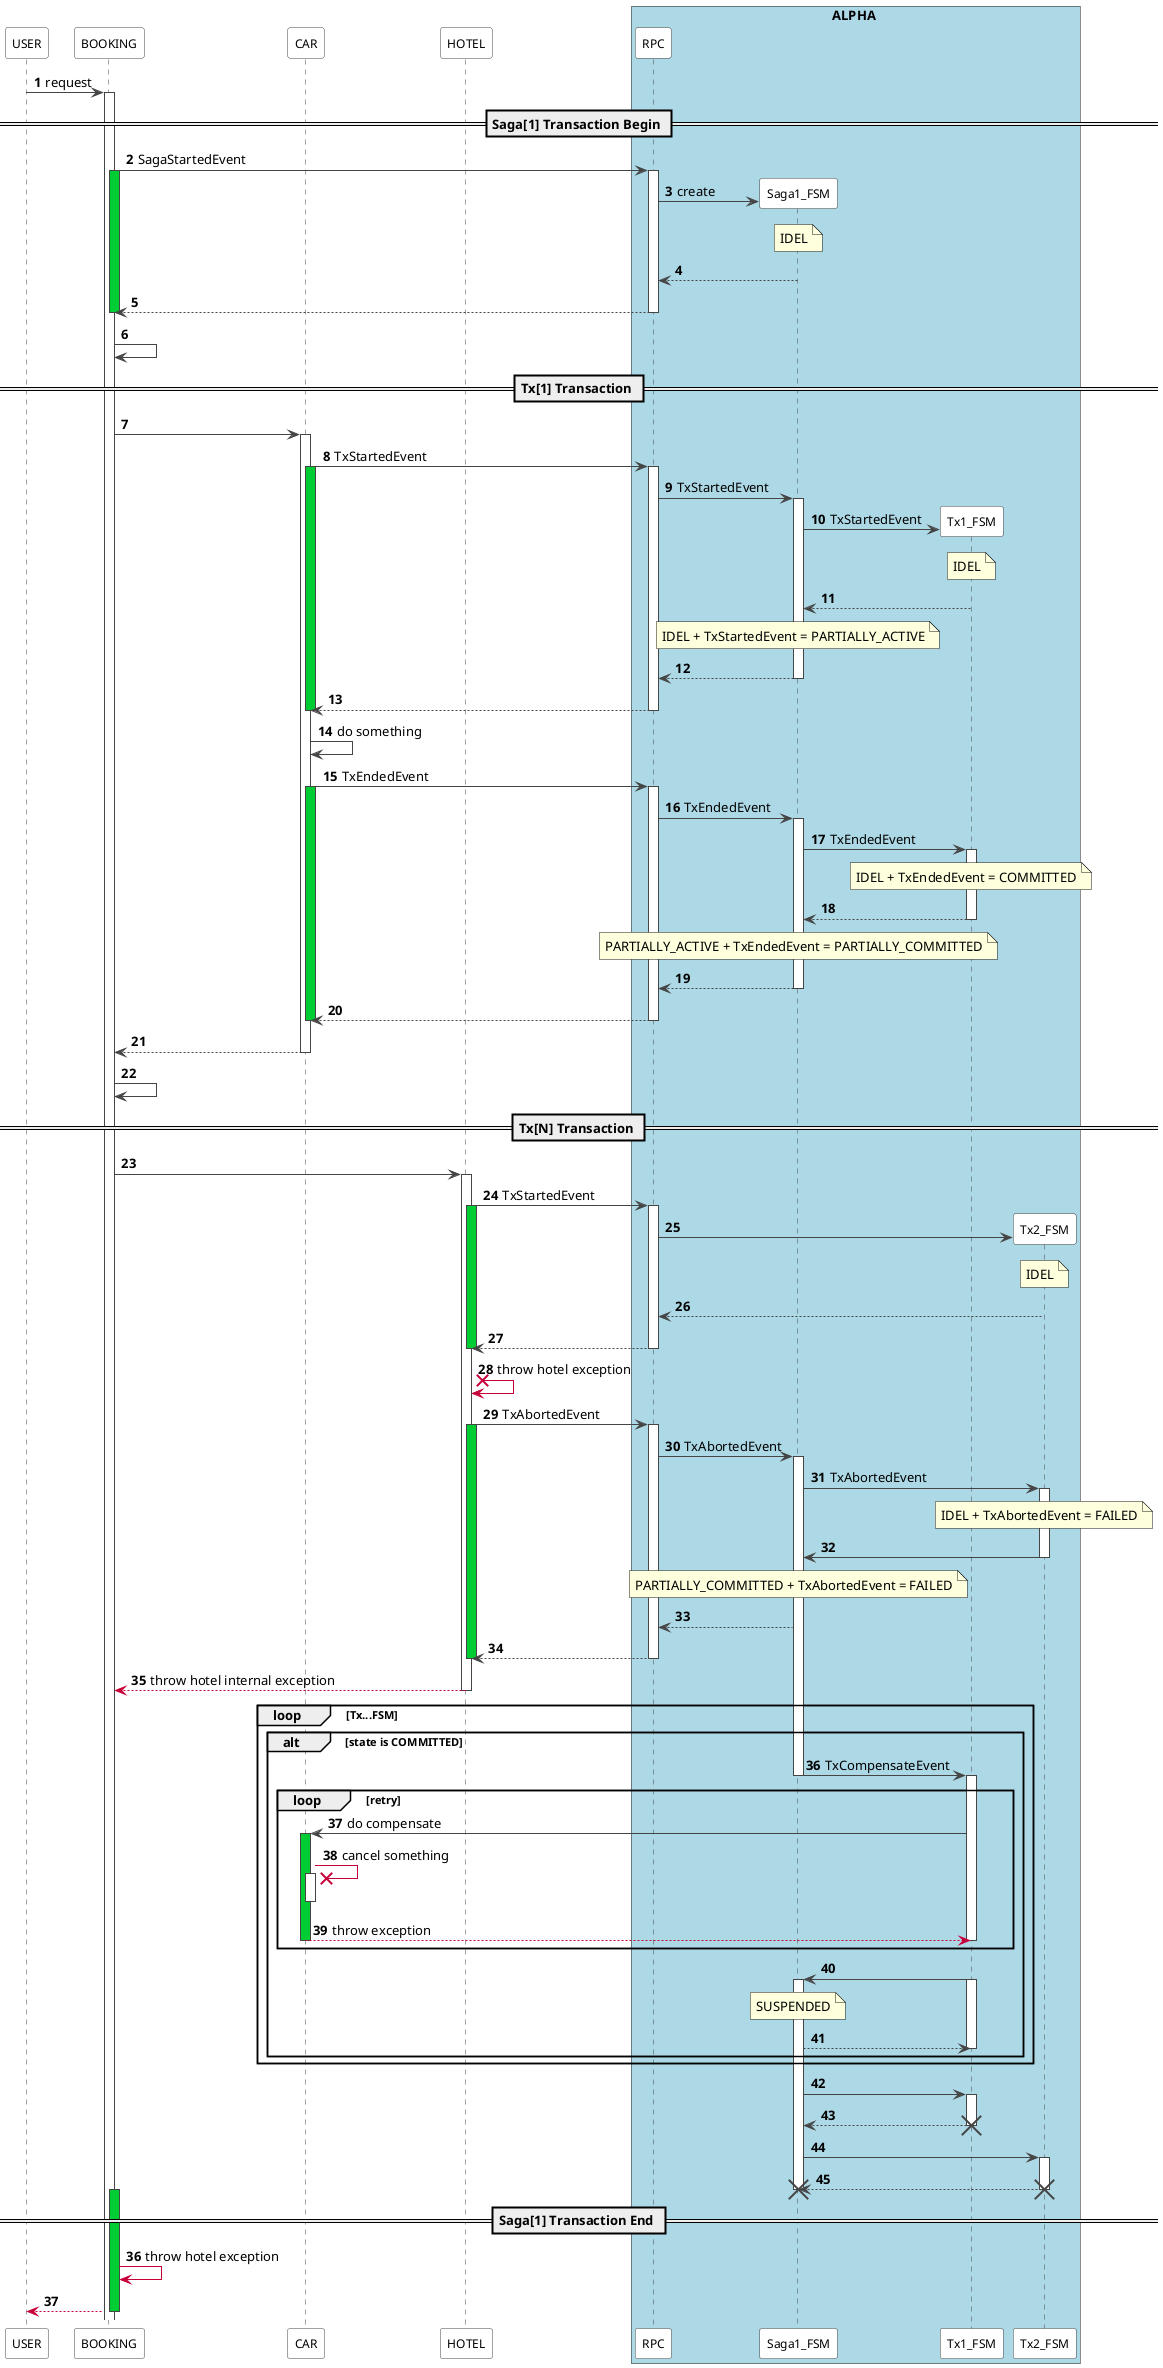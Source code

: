 @startuml

autonumber
skinparam sequence {
  ParticipantFontSize 12
  ParticipantBorderColor #454545
  ParticipantBackgroundColor White

  LifeLineBorderColor #454545
  ArrowColor #454545
}

participant USER order 1
participant BOOKING order 2
participant CAR order 3
participant HOTEL order 4
participant RPC order 5
participant Saga1_FSM order 6
participant Tx1_FSM order 7
participant Tx2_FSM order 7

box ALPHA #LightBlue
	participant RPC
	participant Saga1_FSM
	participant Tx1_FSM
	participant Tx2_FSM
end box

USER -> BOOKING: request
activate BOOKING

== Saga[1] Transaction Begin ==

BOOKING -> RPC : SagaStartedEvent
activate BOOKING #00CC33
activate RPC
create Saga1_FSM
RPC -> Saga1_FSM: create
note over of Saga1_FSM: IDEL
Saga1_FSM --> RPC
RPC --> BOOKING
deactivate BOOKING
deactivate RPC
BOOKING -> BOOKING

== Tx[1] Transaction ==

BOOKING -> CAR
activate CAR
CAR -> RPC : TxStartedEvent
activate CAR #00CC33
activate RPC
RPC -> Saga1_FSM: TxStartedEvent
activate Saga1_FSM
create Tx1_FSM
Saga1_FSM -> Tx1_FSM: TxStartedEvent
note over of Tx1_FSM: IDEL
Tx1_FSM --> Saga1_FSM
note over of Saga1_FSM: IDEL + TxStartedEvent = PARTIALLY_ACTIVE
Saga1_FSM --> RPC
deactivate Saga1_FSM
RPC --> CAR
deactivate CAR
deactivate RPC
CAR -> CAR: do something
CAR -> RPC : TxEndedEvent
activate CAR #00CC33
activate RPC
RPC -> Saga1_FSM: TxEndedEvent
activate Saga1_FSM
Saga1_FSM -> Tx1_FSM: TxEndedEvent
activate Tx1_FSM
note over of Tx1_FSM: IDEL + TxEndedEvent = COMMITTED
Tx1_FSM --> Saga1_FSM
deactivate Tx1_FSM
note over of Saga1_FSM: PARTIALLY_ACTIVE + TxEndedEvent = PARTIALLY_COMMITTED
Saga1_FSM --> RPC
deactivate Saga1_FSM
RPC --> CAR
deactivate CAR
deactivate RPC
CAR --> BOOKING
deactivate CAR
BOOKING -> BOOKING

== Tx[N] Transaction ==

BOOKING -> HOTEL
activate HOTEL
HOTEL -> RPC : TxStartedEvent
activate HOTEL #00CC33
activate RPC
create Tx2_FSM
RPC -> Tx2_FSM
note over Tx2_FSM: IDEL
Tx2_FSM --> RPC
RPC --> HOTEL
deactivate HOTEL
deactivate RPC
HOTEL x-[#C70039]> HOTEL: throw hotel exception
HOTEL -> RPC : TxAbortedEvent
activate HOTEL #00CC33
activate RPC
RPC -> Saga1_FSM: TxAbortedEvent
activate Saga1_FSM
Saga1_FSM -> Tx2_FSM: TxAbortedEvent
activate Tx2_FSM
note over Tx2_FSM: IDEL + TxAbortedEvent = FAILED
Tx2_FSM -> Saga1_FSM
deactivate Tx2_FSM
note over Saga1_FSM: PARTIALLY_COMMITTED + TxAbortedEvent = FAILED
Saga1_FSM --> RPC

RPC --> HOTEL
deactivate RPC
deactivate HOTEL
HOTEL --[#C70039]> BOOKING : throw hotel internal exception
deactivate HOTEL

loop Tx...FSM
alt state is COMMITTED
Saga1_FSM -> Tx1_FSM: TxCompensateEvent
deactivate Saga1_FSM
activate Tx1_FSM

loop retry
Tx1_FSM -> CAR: do compensate
activate CAR #00CC33
CAR -[#C70039]>x CAR: cancel something
activate CAR
deactivate CAR
CAR --[#C70039]> Tx1_FSM: throw exception
deactivate CAR
deactivate Tx1_FSM
end

Tx1_FSM -> Saga1_FSM
activate Tx1_FSM
activate Saga1_FSM
note over Saga1_FSM: SUSPENDED
Saga1_FSM --> Tx1_FSM
deactivate Tx1_FSM
end
end


Saga1_FSM -> Tx1_FSM
activate Tx1_FSM
Tx1_FSM --> Saga1_FSM
deactivate Tx1_FSM
destroy Tx1_FSM
Saga1_FSM -> Tx2_FSM
activate Tx2_FSM
Tx2_FSM --> Saga1_FSM
deactivate Tx2_FSM
destroy Tx2_FSM
deactivate Saga1_FSM
destroy Saga1_FSM

== Saga[1] Transaction End ==

activate BOOKING #00CC33

autonumber 36
BOOKING -[#C70039]> BOOKING : throw hotel exception
BOOKING --[#C70039]> USER
deactivate BOOKING

@enduml
